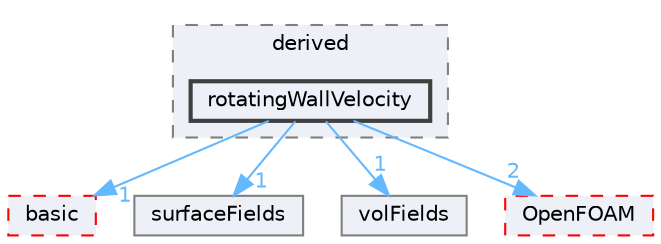 digraph "src/finiteVolume/fields/fvPatchFields/derived/rotatingWallVelocity"
{
 // LATEX_PDF_SIZE
  bgcolor="transparent";
  edge [fontname=Helvetica,fontsize=10,labelfontname=Helvetica,labelfontsize=10];
  node [fontname=Helvetica,fontsize=10,shape=box,height=0.2,width=0.4];
  compound=true
  subgraph clusterdir_ece9aa6b5af9a7776a75b0c1993b0910 {
    graph [ bgcolor="#edf0f7", pencolor="grey50", label="derived", fontname=Helvetica,fontsize=10 style="filled,dashed", URL="dir_ece9aa6b5af9a7776a75b0c1993b0910.html",tooltip=""]
  dir_0027a7004ad4335210bedfeef5c27fa0 [label="rotatingWallVelocity", fillcolor="#edf0f7", color="grey25", style="filled,bold", URL="dir_0027a7004ad4335210bedfeef5c27fa0.html",tooltip=""];
  }
  dir_546b14c9025d30bb5b92fa069dbdd82c [label="basic", fillcolor="#edf0f7", color="red", style="filled,dashed", URL="dir_546b14c9025d30bb5b92fa069dbdd82c.html",tooltip=""];
  dir_606ba9250f9107f82f779cbd3e87c3a5 [label="surfaceFields", fillcolor="#edf0f7", color="grey50", style="filled", URL="dir_606ba9250f9107f82f779cbd3e87c3a5.html",tooltip=""];
  dir_bd8bf7fa65467c460a50eacc456ce356 [label="volFields", fillcolor="#edf0f7", color="grey50", style="filled", URL="dir_bd8bf7fa65467c460a50eacc456ce356.html",tooltip=""];
  dir_c5473ff19b20e6ec4dfe5c310b3778a8 [label="OpenFOAM", fillcolor="#edf0f7", color="red", style="filled,dashed", URL="dir_c5473ff19b20e6ec4dfe5c310b3778a8.html",tooltip=""];
  dir_0027a7004ad4335210bedfeef5c27fa0->dir_546b14c9025d30bb5b92fa069dbdd82c [headlabel="1", labeldistance=1.5 headhref="dir_003374_000207.html" href="dir_003374_000207.html" color="steelblue1" fontcolor="steelblue1"];
  dir_0027a7004ad4335210bedfeef5c27fa0->dir_606ba9250f9107f82f779cbd3e87c3a5 [headlabel="1", labeldistance=1.5 headhref="dir_003374_003832.html" href="dir_003374_003832.html" color="steelblue1" fontcolor="steelblue1"];
  dir_0027a7004ad4335210bedfeef5c27fa0->dir_bd8bf7fa65467c460a50eacc456ce356 [headlabel="1", labeldistance=1.5 headhref="dir_003374_004295.html" href="dir_003374_004295.html" color="steelblue1" fontcolor="steelblue1"];
  dir_0027a7004ad4335210bedfeef5c27fa0->dir_c5473ff19b20e6ec4dfe5c310b3778a8 [headlabel="2", labeldistance=1.5 headhref="dir_003374_002695.html" href="dir_003374_002695.html" color="steelblue1" fontcolor="steelblue1"];
}

